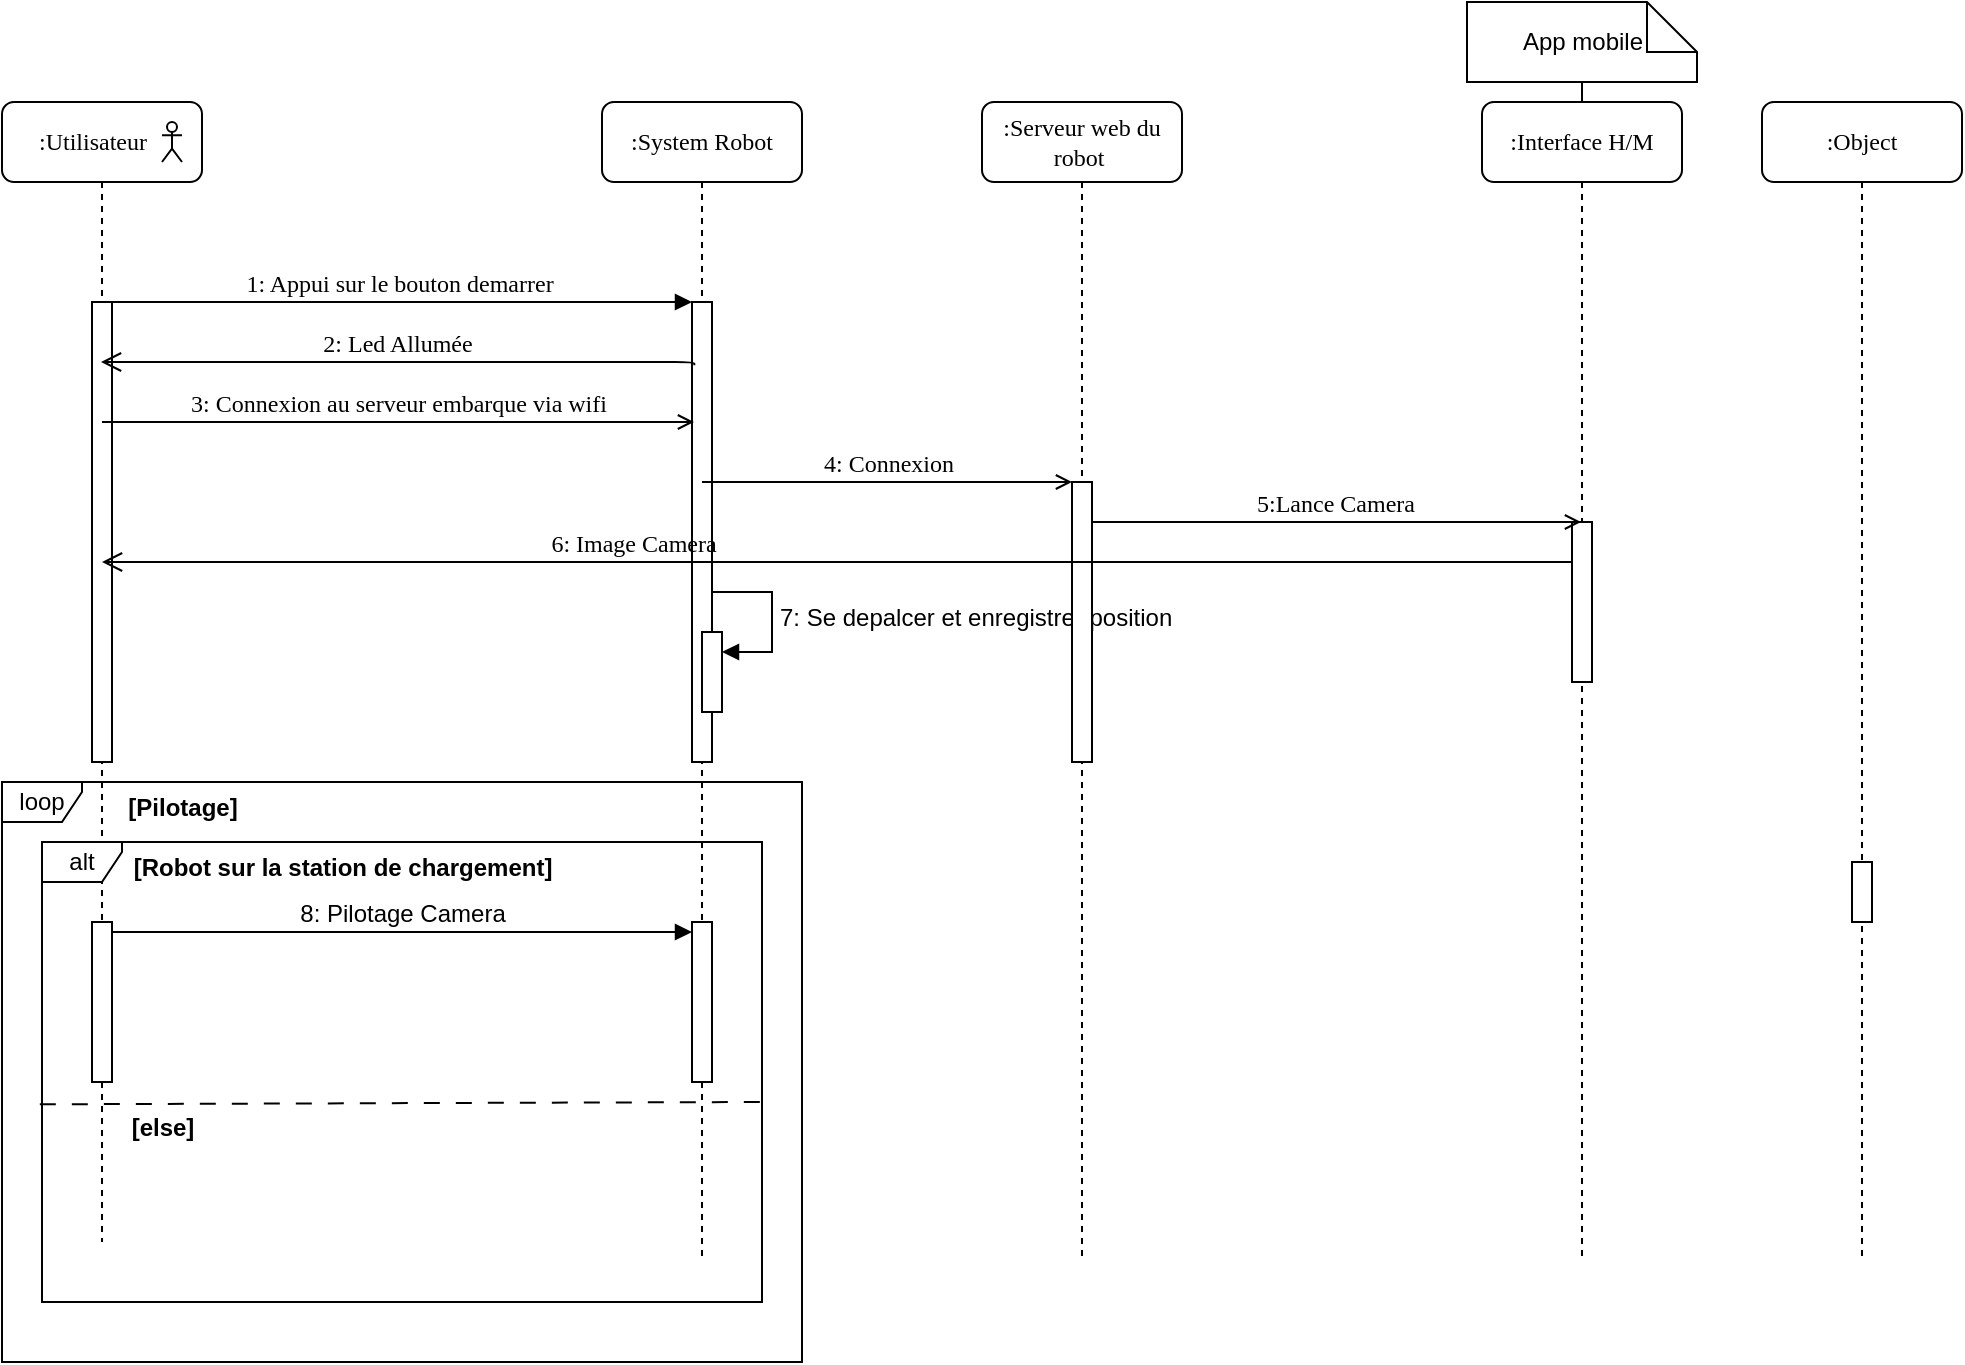 <mxfile version="22.1.18" type="github">
  <diagram name="Page-1" id="13e1069c-82ec-6db2-03f1-153e76fe0fe0">
    <mxGraphModel dx="880" dy="468" grid="1" gridSize="10" guides="1" tooltips="1" connect="1" arrows="1" fold="1" page="1" pageScale="1" pageWidth="1100" pageHeight="850" background="none" math="0" shadow="0">
      <root>
        <mxCell id="0" />
        <mxCell id="1" parent="0" />
        <mxCell id="7baba1c4bc27f4b0-2" value=":System Robot" style="shape=umlLifeline;perimeter=lifelinePerimeter;whiteSpace=wrap;html=1;container=1;collapsible=0;recursiveResize=0;outlineConnect=0;rounded=1;shadow=0;comic=0;labelBackgroundColor=none;strokeWidth=1;fontFamily=Verdana;fontSize=12;align=center;" parent="1" vertex="1">
          <mxGeometry x="380" y="80" width="100" height="580" as="geometry" />
        </mxCell>
        <mxCell id="9L_CGj0v3bw72rcPxdaL-24" value="&lt;font style=&quot;font-size: 12px;&quot;&gt;7: Se depalcer et enregistrer position&amp;nbsp;&amp;nbsp;&lt;/font&gt;" style="html=1;align=left;spacingLeft=2;endArrow=block;rounded=0;edgeStyle=orthogonalEdgeStyle;curved=0;rounded=0;" edge="1" target="9L_CGj0v3bw72rcPxdaL-23" parent="7baba1c4bc27f4b0-2">
          <mxGeometry relative="1" as="geometry">
            <mxPoint x="55" y="245" as="sourcePoint" />
            <Array as="points">
              <mxPoint x="85" y="275" />
            </Array>
          </mxGeometry>
        </mxCell>
        <mxCell id="7baba1c4bc27f4b0-10" value="" style="html=1;points=[];perimeter=orthogonalPerimeter;rounded=0;shadow=0;comic=0;labelBackgroundColor=none;strokeWidth=1;fontFamily=Verdana;fontSize=12;align=center;" parent="7baba1c4bc27f4b0-2" vertex="1">
          <mxGeometry x="45" y="100" width="10" height="230" as="geometry" />
        </mxCell>
        <mxCell id="9L_CGj0v3bw72rcPxdaL-23" value="" style="html=1;points=[[0,0,0,0,5],[0,1,0,0,-5],[1,0,0,0,5],[1,1,0,0,-5]];perimeter=orthogonalPerimeter;outlineConnect=0;targetShapes=umlLifeline;portConstraint=eastwest;newEdgeStyle={&quot;curved&quot;:0,&quot;rounded&quot;:0};" vertex="1" parent="7baba1c4bc27f4b0-2">
          <mxGeometry x="50" y="265" width="10" height="40" as="geometry" />
        </mxCell>
        <mxCell id="7baba1c4bc27f4b0-3" value=":Serveur web du robot&amp;nbsp;" style="shape=umlLifeline;perimeter=lifelinePerimeter;whiteSpace=wrap;html=1;container=1;collapsible=0;recursiveResize=0;outlineConnect=0;rounded=1;shadow=0;comic=0;labelBackgroundColor=none;strokeWidth=1;fontFamily=Verdana;fontSize=12;align=center;" parent="1" vertex="1">
          <mxGeometry x="570" y="80" width="100" height="580" as="geometry" />
        </mxCell>
        <mxCell id="7baba1c4bc27f4b0-13" value="" style="html=1;points=[];perimeter=orthogonalPerimeter;rounded=0;shadow=0;comic=0;labelBackgroundColor=none;strokeWidth=1;fontFamily=Verdana;fontSize=12;align=center;" parent="7baba1c4bc27f4b0-3" vertex="1">
          <mxGeometry x="45" y="190" width="10" height="140" as="geometry" />
        </mxCell>
        <mxCell id="9L_CGj0v3bw72rcPxdaL-15" value="4: Connexion" style="html=1;verticalAlign=bottom;endArrow=open;labelBackgroundColor=none;fontFamily=Verdana;fontSize=12;edgeStyle=elbowEdgeStyle;elbow=vertical;endFill=0;" edge="1" parent="7baba1c4bc27f4b0-3" source="7baba1c4bc27f4b0-2">
          <mxGeometry x="0.003" relative="1" as="geometry">
            <mxPoint x="-135" y="230" as="sourcePoint" />
            <mxPoint x="45" y="190" as="targetPoint" />
            <Array as="points">
              <mxPoint x="-80" y="190" />
            </Array>
            <mxPoint as="offset" />
          </mxGeometry>
        </mxCell>
        <mxCell id="7baba1c4bc27f4b0-4" value=":Interface H/M" style="shape=umlLifeline;perimeter=lifelinePerimeter;whiteSpace=wrap;html=1;container=1;collapsible=0;recursiveResize=0;outlineConnect=0;rounded=1;shadow=0;comic=0;labelBackgroundColor=none;strokeWidth=1;fontFamily=Verdana;fontSize=12;align=center;" parent="1" vertex="1">
          <mxGeometry x="820" y="80" width="100" height="580" as="geometry" />
        </mxCell>
        <mxCell id="9L_CGj0v3bw72rcPxdaL-25" value="" style="html=1;points=[[0,0,0,0,5],[0,1,0,0,-5],[1,0,0,0,5],[1,1,0,0,-5]];perimeter=orthogonalPerimeter;outlineConnect=0;targetShapes=umlLifeline;portConstraint=eastwest;newEdgeStyle={&quot;curved&quot;:0,&quot;rounded&quot;:0};" vertex="1" parent="7baba1c4bc27f4b0-4">
          <mxGeometry x="45" y="210" width="10" height="80" as="geometry" />
        </mxCell>
        <mxCell id="7baba1c4bc27f4b0-7" value=":Object" style="shape=umlLifeline;perimeter=lifelinePerimeter;whiteSpace=wrap;html=1;container=1;collapsible=0;recursiveResize=0;outlineConnect=0;rounded=1;shadow=0;comic=0;labelBackgroundColor=none;strokeWidth=1;fontFamily=Verdana;fontSize=12;align=center;" parent="1" vertex="1">
          <mxGeometry x="960" y="80" width="100" height="580" as="geometry" />
        </mxCell>
        <mxCell id="7baba1c4bc27f4b0-8" value=":Utilisateur&amp;nbsp; &amp;nbsp;" style="shape=umlLifeline;perimeter=lifelinePerimeter;whiteSpace=wrap;html=1;container=1;collapsible=0;recursiveResize=0;outlineConnect=0;rounded=1;shadow=0;comic=0;labelBackgroundColor=none;strokeWidth=1;fontFamily=Verdana;fontSize=12;align=center;" parent="1" vertex="1">
          <mxGeometry x="80" y="80" width="100" height="570" as="geometry" />
        </mxCell>
        <mxCell id="7baba1c4bc27f4b0-9" value="" style="html=1;points=[];perimeter=orthogonalPerimeter;rounded=0;shadow=0;comic=0;labelBackgroundColor=none;strokeWidth=1;fontFamily=Verdana;fontSize=12;align=center;" parent="7baba1c4bc27f4b0-8" vertex="1">
          <mxGeometry x="45" y="100" width="10" height="230" as="geometry" />
        </mxCell>
        <mxCell id="9L_CGj0v3bw72rcPxdaL-6" value="" style="shape=umlActor;verticalLabelPosition=bottom;verticalAlign=top;html=1;outlineConnect=0;" vertex="1" parent="7baba1c4bc27f4b0-8">
          <mxGeometry x="80" y="10" width="10" height="20" as="geometry" />
        </mxCell>
        <mxCell id="7baba1c4bc27f4b0-25" value="" style="html=1;points=[];perimeter=orthogonalPerimeter;rounded=0;shadow=0;comic=0;labelBackgroundColor=none;strokeColor=#000000;strokeWidth=1;fillColor=#FFFFFF;fontFamily=Verdana;fontSize=12;fontColor=#000000;align=center;" parent="1" vertex="1">
          <mxGeometry x="1005" y="460" width="10" height="30" as="geometry" />
        </mxCell>
        <mxCell id="7baba1c4bc27f4b0-11" value="1: Appui sur le bouton demarrer&amp;nbsp;" style="html=1;verticalAlign=bottom;endArrow=block;entryX=0;entryY=0;labelBackgroundColor=none;fontFamily=Verdana;fontSize=12;edgeStyle=elbowEdgeStyle;elbow=vertical;" parent="1" source="7baba1c4bc27f4b0-9" target="7baba1c4bc27f4b0-10" edge="1">
          <mxGeometry relative="1" as="geometry">
            <mxPoint x="220" y="190" as="sourcePoint" />
          </mxGeometry>
        </mxCell>
        <mxCell id="9L_CGj0v3bw72rcPxdaL-8" value="2: Led Allumée&amp;nbsp;" style="html=1;verticalAlign=bottom;endArrow=open;endSize=8;labelBackgroundColor=none;fontFamily=Verdana;fontSize=12;edgeStyle=elbowEdgeStyle;elbow=vertical;exitX=0.117;exitY=0.181;exitDx=0;exitDy=0;exitPerimeter=0;" edge="1" parent="1">
          <mxGeometry relative="1" as="geometry">
            <mxPoint x="129.5" y="210" as="targetPoint" />
            <Array as="points">
              <mxPoint x="345.33" y="210" />
              <mxPoint x="375.33" y="210" />
            </Array>
            <mxPoint x="426.17" y="211.63" as="sourcePoint" />
          </mxGeometry>
        </mxCell>
        <mxCell id="9L_CGj0v3bw72rcPxdaL-9" value="3: Connexion au serveur embarque via wifi" style="html=1;verticalAlign=bottom;endArrow=open;entryX=0.1;entryY=0.261;labelBackgroundColor=none;fontFamily=Verdana;fontSize=12;edgeStyle=elbowEdgeStyle;elbow=vertical;endFill=0;entryDx=0;entryDy=0;entryPerimeter=0;" edge="1" parent="1" target="7baba1c4bc27f4b0-10">
          <mxGeometry relative="1" as="geometry">
            <mxPoint x="130" y="240" as="sourcePoint" />
            <mxPoint x="423.5" y="240" as="targetPoint" />
          </mxGeometry>
        </mxCell>
        <mxCell id="9L_CGj0v3bw72rcPxdaL-12" value="App mobile" style="shape=note2;boundedLbl=1;whiteSpace=wrap;html=1;size=25;verticalAlign=middle;align=center;" vertex="1" parent="1">
          <mxGeometry x="812.5" y="30" width="115" height="40" as="geometry" />
        </mxCell>
        <mxCell id="9L_CGj0v3bw72rcPxdaL-14" value="" style="endArrow=none;html=1;rounded=0;" edge="1" parent="1" target="9L_CGj0v3bw72rcPxdaL-12">
          <mxGeometry width="50" height="50" relative="1" as="geometry">
            <mxPoint x="870" y="80" as="sourcePoint" />
            <mxPoint x="775" y="50" as="targetPoint" />
          </mxGeometry>
        </mxCell>
        <mxCell id="9L_CGj0v3bw72rcPxdaL-16" value="5:Lance Camera&amp;nbsp;" style="html=1;verticalAlign=bottom;endArrow=open;labelBackgroundColor=none;fontFamily=Verdana;fontSize=12;edgeStyle=elbowEdgeStyle;elbow=vertical;endFill=0;" edge="1" parent="1" target="7baba1c4bc27f4b0-4">
          <mxGeometry x="0.003" relative="1" as="geometry">
            <mxPoint x="625" y="290" as="sourcePoint" />
            <mxPoint x="774.5" y="290" as="targetPoint" />
            <mxPoint as="offset" />
          </mxGeometry>
        </mxCell>
        <mxCell id="9L_CGj0v3bw72rcPxdaL-17" value="6: Image Camera&amp;nbsp;" style="html=1;verticalAlign=bottom;endArrow=open;endSize=8;labelBackgroundColor=none;fontFamily=Verdana;fontSize=12;edgeStyle=elbowEdgeStyle;elbow=vertical;" edge="1" parent="1" source="9L_CGj0v3bw72rcPxdaL-25">
          <mxGeometry x="0.274" relative="1" as="geometry">
            <mxPoint x="130" y="310" as="targetPoint" />
            <Array as="points">
              <mxPoint x="385.33" y="310" />
            </Array>
            <mxPoint x="436.17" y="311.63" as="sourcePoint" />
            <mxPoint as="offset" />
          </mxGeometry>
        </mxCell>
        <mxCell id="9L_CGj0v3bw72rcPxdaL-27" value="loop" style="shape=umlFrame;whiteSpace=wrap;html=1;pointerEvents=0;width=40;height=20;" vertex="1" parent="1">
          <mxGeometry x="80" y="420" width="400" height="290" as="geometry" />
        </mxCell>
        <mxCell id="9L_CGj0v3bw72rcPxdaL-29" value="alt" style="shape=umlFrame;whiteSpace=wrap;html=1;pointerEvents=0;width=40;height=20;shadow=0;gradientColor=none;swimlaneFillColor=none;" vertex="1" parent="1">
          <mxGeometry x="100" y="450" width="360" height="230" as="geometry" />
        </mxCell>
        <mxCell id="9L_CGj0v3bw72rcPxdaL-30" value="[Pilotage]" style="text;align=center;fontStyle=1;verticalAlign=middle;spacingLeft=3;spacingRight=3;strokeColor=none;rotatable=0;points=[[0,0.5],[1,0.5]];portConstraint=eastwest;html=1;" vertex="1" parent="1">
          <mxGeometry x="130" y="420" width="80" height="26" as="geometry" />
        </mxCell>
        <mxCell id="9L_CGj0v3bw72rcPxdaL-31" value="" style="endArrow=none;dashed=1;html=1;strokeWidth=1;rounded=0;exitX=-0.003;exitY=0.496;exitDx=0;exitDy=0;exitPerimeter=0;entryX=0.997;entryY=0.491;entryDx=0;entryDy=0;entryPerimeter=0;dashPattern=8 8;" edge="1" parent="1">
          <mxGeometry width="50" height="50" relative="1" as="geometry">
            <mxPoint x="98.92" y="581.15" as="sourcePoint" />
            <mxPoint x="458.92" y="580.0" as="targetPoint" />
          </mxGeometry>
        </mxCell>
        <mxCell id="9L_CGj0v3bw72rcPxdaL-33" value="" style="html=1;points=[[0,0,0,0,5],[0,1,0,0,-5],[1,0,0,0,5],[1,1,0,0,-5]];perimeter=orthogonalPerimeter;outlineConnect=0;targetShapes=umlLifeline;portConstraint=eastwest;newEdgeStyle={&quot;curved&quot;:0,&quot;rounded&quot;:0};" vertex="1" parent="1">
          <mxGeometry x="125" y="490" width="10" height="80" as="geometry" />
        </mxCell>
        <mxCell id="9L_CGj0v3bw72rcPxdaL-34" value="[Robot sur la station de chargement]" style="text;align=center;fontStyle=1;verticalAlign=middle;spacingLeft=3;spacingRight=3;strokeColor=none;rotatable=0;points=[[0,0.5],[1,0.5]];portConstraint=eastwest;html=1;" vertex="1" parent="1">
          <mxGeometry x="210" y="450" width="80" height="26" as="geometry" />
        </mxCell>
        <mxCell id="9L_CGj0v3bw72rcPxdaL-36" value="[else]" style="text;align=center;fontStyle=1;verticalAlign=middle;spacingLeft=3;spacingRight=3;strokeColor=none;rotatable=0;points=[[0,0.5],[1,0.5]];portConstraint=eastwest;html=1;" vertex="1" parent="1">
          <mxGeometry x="120" y="580" width="80" height="26" as="geometry" />
        </mxCell>
        <mxCell id="9L_CGj0v3bw72rcPxdaL-39" value="" style="html=1;points=[[0,0,0,0,5],[0,1,0,0,-5],[1,0,0,0,5],[1,1,0,0,-5]];perimeter=orthogonalPerimeter;outlineConnect=0;targetShapes=umlLifeline;portConstraint=eastwest;newEdgeStyle={&quot;curved&quot;:0,&quot;rounded&quot;:0};" vertex="1" parent="1">
          <mxGeometry x="425" y="490" width="10" height="80" as="geometry" />
        </mxCell>
        <mxCell id="9L_CGj0v3bw72rcPxdaL-40" value="&lt;font style=&quot;font-size: 12px;&quot;&gt;8: Pilotage Camera&lt;/font&gt;" style="html=1;verticalAlign=bottom;endArrow=block;curved=0;rounded=0;entryX=0;entryY=0;entryDx=0;entryDy=5;" edge="1" target="9L_CGj0v3bw72rcPxdaL-39" parent="1" source="9L_CGj0v3bw72rcPxdaL-33">
          <mxGeometry relative="1" as="geometry">
            <mxPoint x="355" y="495" as="sourcePoint" />
          </mxGeometry>
        </mxCell>
      </root>
    </mxGraphModel>
  </diagram>
</mxfile>
